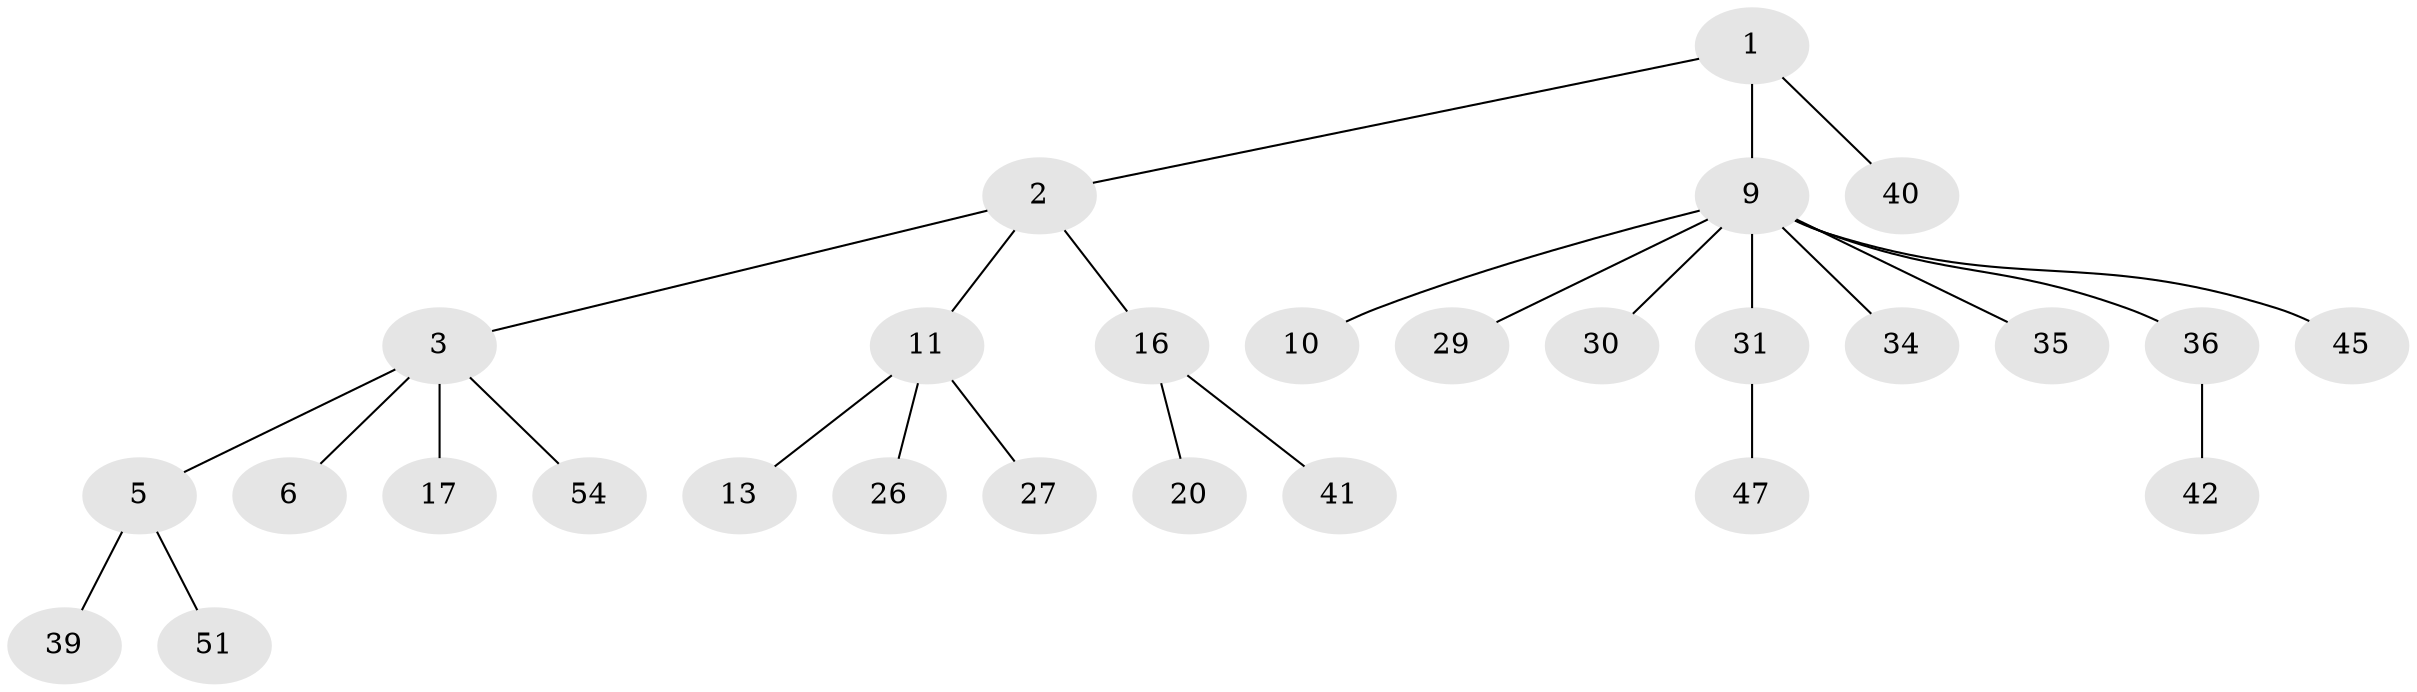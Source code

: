 // original degree distribution, {3: 0.125, 5: 0.017857142857142856, 6: 0.03571428571428571, 2: 0.30357142857142855, 1: 0.4642857142857143, 4: 0.05357142857142857}
// Generated by graph-tools (version 1.1) at 2025/15/03/09/25 04:15:35]
// undirected, 28 vertices, 27 edges
graph export_dot {
graph [start="1"]
  node [color=gray90,style=filled];
  1 [super="+8"];
  2 [super="+4+24"];
  3 [super="+21+7"];
  5 [super="+33"];
  6 [super="+53"];
  9 [super="+12+14+19"];
  10;
  11;
  13 [super="+32"];
  16;
  17 [super="+18"];
  20 [super="+38"];
  26;
  27;
  29;
  30;
  31;
  34;
  35 [super="+44+37"];
  36;
  39 [super="+48+49"];
  40;
  41 [super="+43"];
  42;
  45;
  47 [super="+56+52"];
  51;
  54;
  1 -- 2;
  1 -- 40;
  1 -- 9;
  2 -- 3;
  2 -- 11;
  2 -- 16;
  3 -- 5;
  3 -- 6;
  3 -- 54;
  3 -- 17;
  5 -- 51;
  5 -- 39;
  9 -- 10;
  9 -- 31;
  9 -- 29;
  9 -- 35;
  9 -- 36;
  9 -- 45;
  9 -- 30;
  9 -- 34;
  11 -- 13;
  11 -- 26;
  11 -- 27;
  16 -- 20;
  16 -- 41;
  31 -- 47;
  36 -- 42;
}
